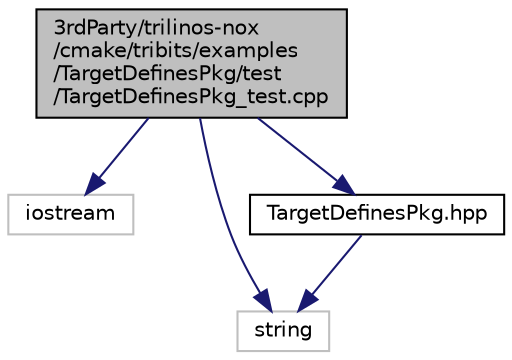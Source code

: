 digraph "3rdParty/trilinos-nox/cmake/tribits/examples/TargetDefinesPkg/test/TargetDefinesPkg_test.cpp"
{
  edge [fontname="Helvetica",fontsize="10",labelfontname="Helvetica",labelfontsize="10"];
  node [fontname="Helvetica",fontsize="10",shape=record];
  Node0 [label="3rdParty/trilinos-nox\l/cmake/tribits/examples\l/TargetDefinesPkg/test\l/TargetDefinesPkg_test.cpp",height=0.2,width=0.4,color="black", fillcolor="grey75", style="filled", fontcolor="black"];
  Node0 -> Node1 [color="midnightblue",fontsize="10",style="solid",fontname="Helvetica"];
  Node1 [label="iostream",height=0.2,width=0.4,color="grey75", fillcolor="white", style="filled"];
  Node0 -> Node2 [color="midnightblue",fontsize="10",style="solid",fontname="Helvetica"];
  Node2 [label="string",height=0.2,width=0.4,color="grey75", fillcolor="white", style="filled"];
  Node0 -> Node3 [color="midnightblue",fontsize="10",style="solid",fontname="Helvetica"];
  Node3 [label="TargetDefinesPkg.hpp",height=0.2,width=0.4,color="black", fillcolor="white", style="filled",URL="$d5/ddb/_target_defines_pkg_8hpp.html"];
  Node3 -> Node2 [color="midnightblue",fontsize="10",style="solid",fontname="Helvetica"];
}
